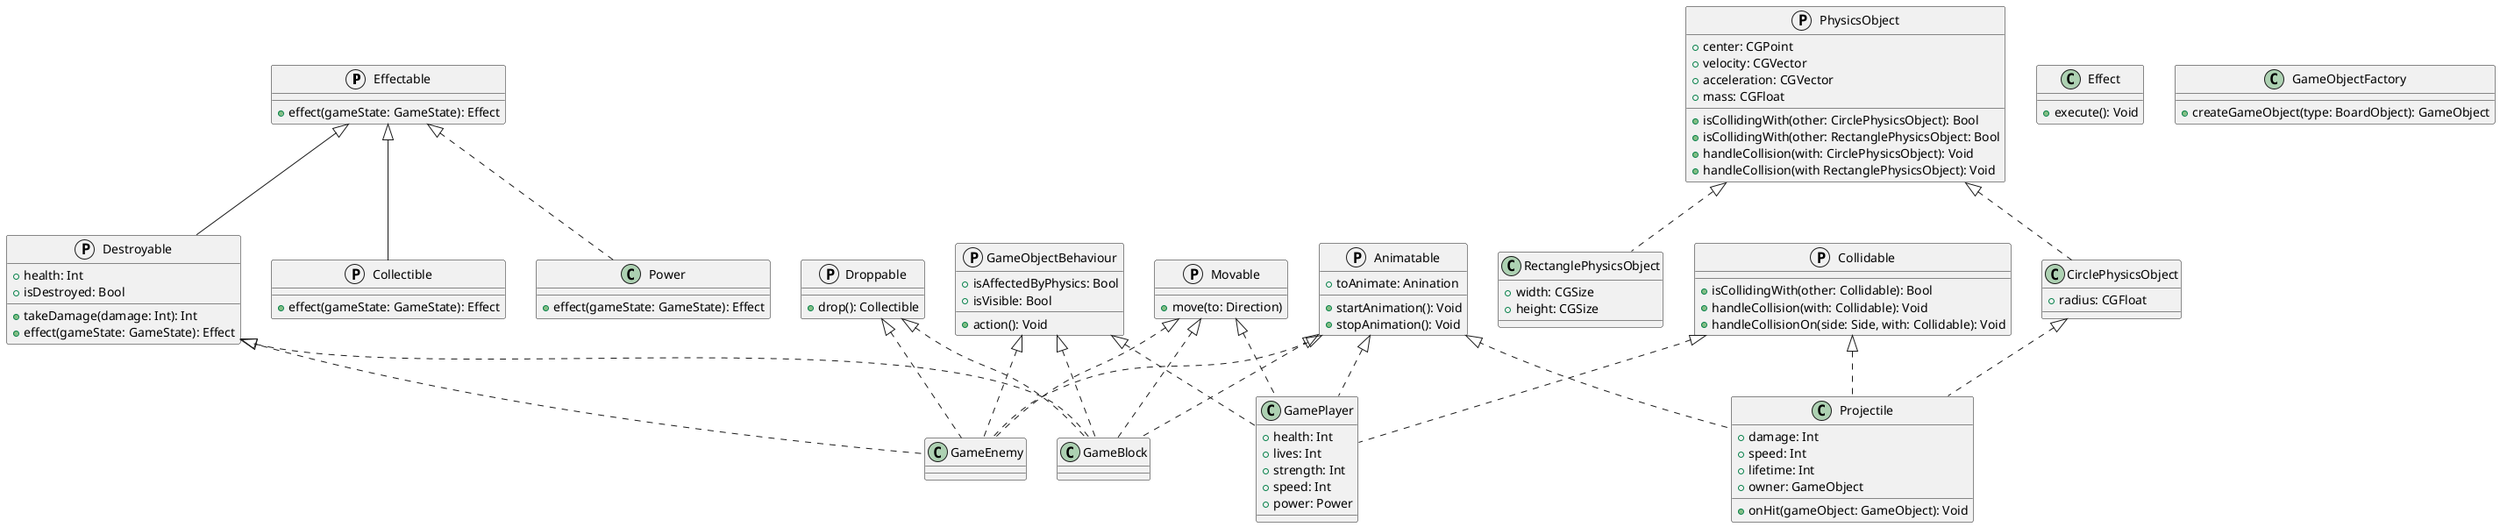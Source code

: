 @startuml

protocol Effectable {
    +effect(gameState: GameState): Effect
}

protocol Animatable {
    +toAnimate: Anination
    +startAnimation(): Void
    +stopAnimation(): Void
}

protocol Destroyable extends Effectable {
    +health: Int
    +isDestroyed: Bool
    +takeDamage(damage: Int): Int
    +effect(gameState: GameState): Effect
}

protocol Collidable {
    +isCollidingWith(other: Collidable): Bool
    +handleCollision(with: Collidable): Void
    +handleCollisionOn(side: Side, with: Collidable): Void
}

protocol Movable {
    +move(to: Direction)
}

protocol Droppable {
    +drop(): Collectible
}

protocol Collectible extends Effectable {
    +effect(gameState: GameState): Effect
}

protocol GameObjectBehaviour {
    +isAffectedByPhysics: Bool
    +isVisible: Bool

    +action(): Void
}

class Power implements Effectable {
    +effect(gameState: GameState): Effect
}

class GameEnemy implements Destroyable, GameObjectBehaviour, Movable, Animatable, Droppable {
}

class GameBlock implements Destroyable, GameObjectBehaviour, Movable, Animatable, Droppable {
}

class Effect {
    +execute(): Void
}

class GamePlayer implements GameObjectBehaviour, Collidable, Movable, Animatable {
    +health: Int
    +lives: Int
    +strength: Int
    +speed: Int
    +power: Power
}

class Projectile implements CirclePhysicsObject, Collidable, Animatable {
    +damage: Int
    +speed: Int
    +lifetime: Int
    +owner: GameObject
    +onHit(gameObject: GameObject): Void
}

class GameObjectFactory {
    +createGameObject(type: BoardObject): GameObject
}

protocol PhysicsObject {
    +center: CGPoint
    +velocity: CGVector
    +acceleration: CGVector
    +mass: CGFloat

    +isCollidingWith(other: CirclePhysicsObject): Bool
    +isCollidingWith(other: RectanglePhysicsObject: Bool
    +handleCollision(with: CirclePhysicsObject): Void
    +handleCollision(with RectanglePhysicsObject): Void

}

class CirclePhysicsObject implements PhysicsObject {
    +radius: CGFloat
}

class RectanglePhysicsObject implements PhysicsObject {
    +width: CGSize
    +height: CGSize
}

@enduml


